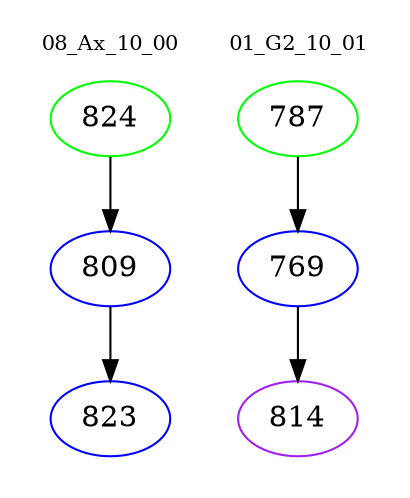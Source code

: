 digraph{
subgraph cluster_0 {
color = white
label = "08_Ax_10_00";
fontsize=10;
T0_824 [label="824", color="green"]
T0_824 -> T0_809 [color="black"]
T0_809 [label="809", color="blue"]
T0_809 -> T0_823 [color="black"]
T0_823 [label="823", color="blue"]
}
subgraph cluster_1 {
color = white
label = "01_G2_10_01";
fontsize=10;
T1_787 [label="787", color="green"]
T1_787 -> T1_769 [color="black"]
T1_769 [label="769", color="blue"]
T1_769 -> T1_814 [color="black"]
T1_814 [label="814", color="purple"]
}
}
